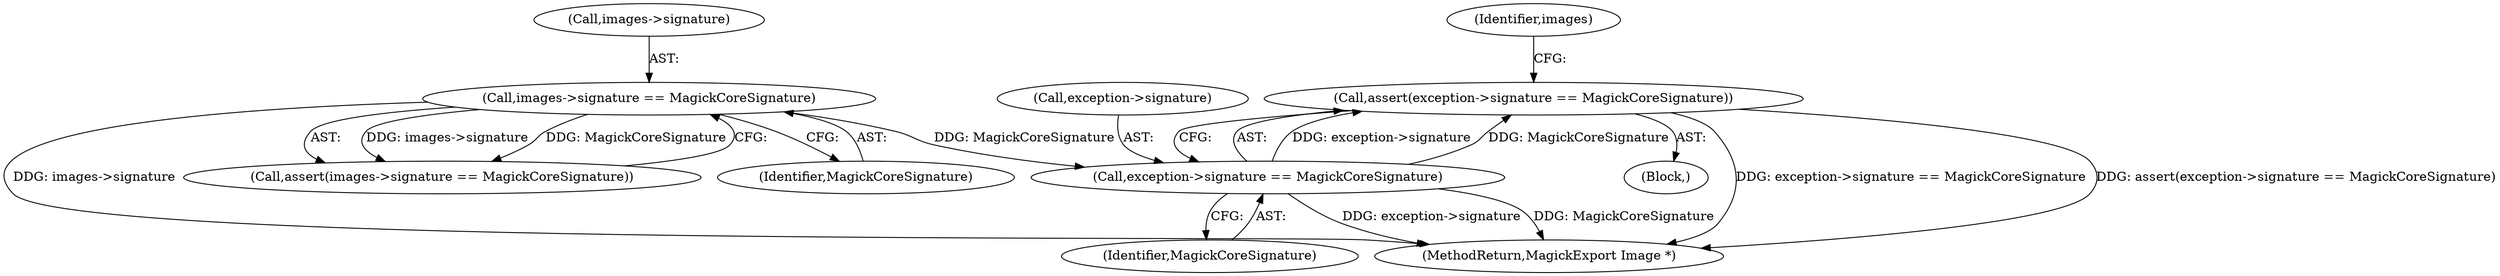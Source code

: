 digraph "0_ImageMagick6_7c2c5ba5b8e3a0b2b82f56c71dfab74ed4006df7_0@API" {
"1000158" [label="(Call,assert(exception->signature == MagickCoreSignature))"];
"1000159" [label="(Call,exception->signature == MagickCoreSignature)"];
"1000132" [label="(Call,images->signature == MagickCoreSignature)"];
"1000105" [label="(Block,)"];
"1000159" [label="(Call,exception->signature == MagickCoreSignature)"];
"1000900" [label="(MethodReturn,MagickExport Image *)"];
"1000167" [label="(Identifier,images)"];
"1000131" [label="(Call,assert(images->signature == MagickCoreSignature))"];
"1000132" [label="(Call,images->signature == MagickCoreSignature)"];
"1000163" [label="(Identifier,MagickCoreSignature)"];
"1000136" [label="(Identifier,MagickCoreSignature)"];
"1000133" [label="(Call,images->signature)"];
"1000160" [label="(Call,exception->signature)"];
"1000158" [label="(Call,assert(exception->signature == MagickCoreSignature))"];
"1000158" -> "1000105"  [label="AST: "];
"1000158" -> "1000159"  [label="CFG: "];
"1000159" -> "1000158"  [label="AST: "];
"1000167" -> "1000158"  [label="CFG: "];
"1000158" -> "1000900"  [label="DDG: exception->signature == MagickCoreSignature"];
"1000158" -> "1000900"  [label="DDG: assert(exception->signature == MagickCoreSignature)"];
"1000159" -> "1000158"  [label="DDG: exception->signature"];
"1000159" -> "1000158"  [label="DDG: MagickCoreSignature"];
"1000159" -> "1000163"  [label="CFG: "];
"1000160" -> "1000159"  [label="AST: "];
"1000163" -> "1000159"  [label="AST: "];
"1000159" -> "1000900"  [label="DDG: exception->signature"];
"1000159" -> "1000900"  [label="DDG: MagickCoreSignature"];
"1000132" -> "1000159"  [label="DDG: MagickCoreSignature"];
"1000132" -> "1000131"  [label="AST: "];
"1000132" -> "1000136"  [label="CFG: "];
"1000133" -> "1000132"  [label="AST: "];
"1000136" -> "1000132"  [label="AST: "];
"1000131" -> "1000132"  [label="CFG: "];
"1000132" -> "1000900"  [label="DDG: images->signature"];
"1000132" -> "1000131"  [label="DDG: images->signature"];
"1000132" -> "1000131"  [label="DDG: MagickCoreSignature"];
}
